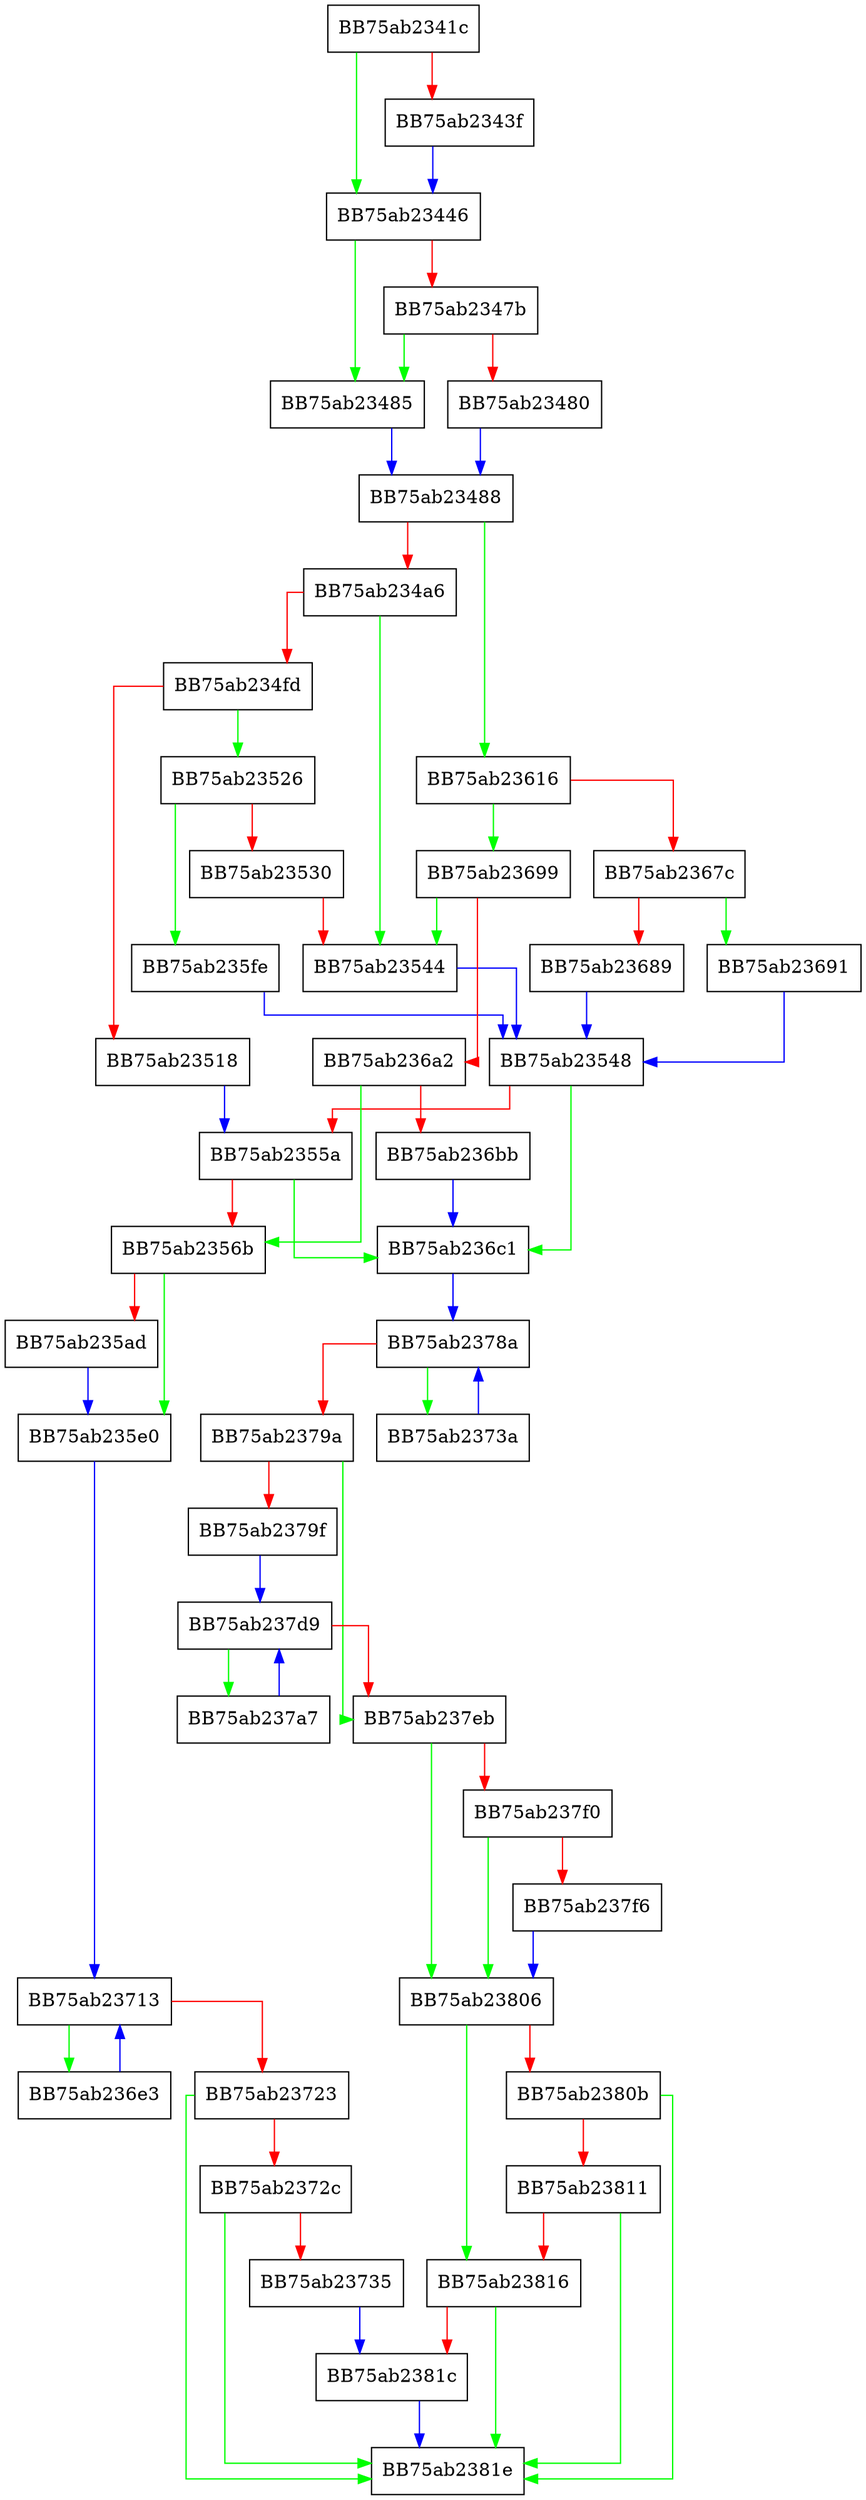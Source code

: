 digraph d2d {
  node [shape="box"];
  graph [splines=ortho];
  BB75ab2341c -> BB75ab23446 [color="green"];
  BB75ab2341c -> BB75ab2343f [color="red"];
  BB75ab2343f -> BB75ab23446 [color="blue"];
  BB75ab23446 -> BB75ab23485 [color="green"];
  BB75ab23446 -> BB75ab2347b [color="red"];
  BB75ab2347b -> BB75ab23485 [color="green"];
  BB75ab2347b -> BB75ab23480 [color="red"];
  BB75ab23480 -> BB75ab23488 [color="blue"];
  BB75ab23485 -> BB75ab23488 [color="blue"];
  BB75ab23488 -> BB75ab23616 [color="green"];
  BB75ab23488 -> BB75ab234a6 [color="red"];
  BB75ab234a6 -> BB75ab23544 [color="green"];
  BB75ab234a6 -> BB75ab234fd [color="red"];
  BB75ab234fd -> BB75ab23526 [color="green"];
  BB75ab234fd -> BB75ab23518 [color="red"];
  BB75ab23518 -> BB75ab2355a [color="blue"];
  BB75ab23526 -> BB75ab235fe [color="green"];
  BB75ab23526 -> BB75ab23530 [color="red"];
  BB75ab23530 -> BB75ab23544 [color="red"];
  BB75ab23544 -> BB75ab23548 [color="blue"];
  BB75ab23548 -> BB75ab236c1 [color="green"];
  BB75ab23548 -> BB75ab2355a [color="red"];
  BB75ab2355a -> BB75ab236c1 [color="green"];
  BB75ab2355a -> BB75ab2356b [color="red"];
  BB75ab2356b -> BB75ab235e0 [color="green"];
  BB75ab2356b -> BB75ab235ad [color="red"];
  BB75ab235ad -> BB75ab235e0 [color="blue"];
  BB75ab235e0 -> BB75ab23713 [color="blue"];
  BB75ab235fe -> BB75ab23548 [color="blue"];
  BB75ab23616 -> BB75ab23699 [color="green"];
  BB75ab23616 -> BB75ab2367c [color="red"];
  BB75ab2367c -> BB75ab23691 [color="green"];
  BB75ab2367c -> BB75ab23689 [color="red"];
  BB75ab23689 -> BB75ab23548 [color="blue"];
  BB75ab23691 -> BB75ab23548 [color="blue"];
  BB75ab23699 -> BB75ab23544 [color="green"];
  BB75ab23699 -> BB75ab236a2 [color="red"];
  BB75ab236a2 -> BB75ab2356b [color="green"];
  BB75ab236a2 -> BB75ab236bb [color="red"];
  BB75ab236bb -> BB75ab236c1 [color="blue"];
  BB75ab236c1 -> BB75ab2378a [color="blue"];
  BB75ab236e3 -> BB75ab23713 [color="blue"];
  BB75ab23713 -> BB75ab236e3 [color="green"];
  BB75ab23713 -> BB75ab23723 [color="red"];
  BB75ab23723 -> BB75ab2381e [color="green"];
  BB75ab23723 -> BB75ab2372c [color="red"];
  BB75ab2372c -> BB75ab2381e [color="green"];
  BB75ab2372c -> BB75ab23735 [color="red"];
  BB75ab23735 -> BB75ab2381c [color="blue"];
  BB75ab2373a -> BB75ab2378a [color="blue"];
  BB75ab2378a -> BB75ab2373a [color="green"];
  BB75ab2378a -> BB75ab2379a [color="red"];
  BB75ab2379a -> BB75ab237eb [color="green"];
  BB75ab2379a -> BB75ab2379f [color="red"];
  BB75ab2379f -> BB75ab237d9 [color="blue"];
  BB75ab237a7 -> BB75ab237d9 [color="blue"];
  BB75ab237d9 -> BB75ab237a7 [color="green"];
  BB75ab237d9 -> BB75ab237eb [color="red"];
  BB75ab237eb -> BB75ab23806 [color="green"];
  BB75ab237eb -> BB75ab237f0 [color="red"];
  BB75ab237f0 -> BB75ab23806 [color="green"];
  BB75ab237f0 -> BB75ab237f6 [color="red"];
  BB75ab237f6 -> BB75ab23806 [color="blue"];
  BB75ab23806 -> BB75ab23816 [color="green"];
  BB75ab23806 -> BB75ab2380b [color="red"];
  BB75ab2380b -> BB75ab2381e [color="green"];
  BB75ab2380b -> BB75ab23811 [color="red"];
  BB75ab23811 -> BB75ab2381e [color="green"];
  BB75ab23811 -> BB75ab23816 [color="red"];
  BB75ab23816 -> BB75ab2381e [color="green"];
  BB75ab23816 -> BB75ab2381c [color="red"];
  BB75ab2381c -> BB75ab2381e [color="blue"];
}